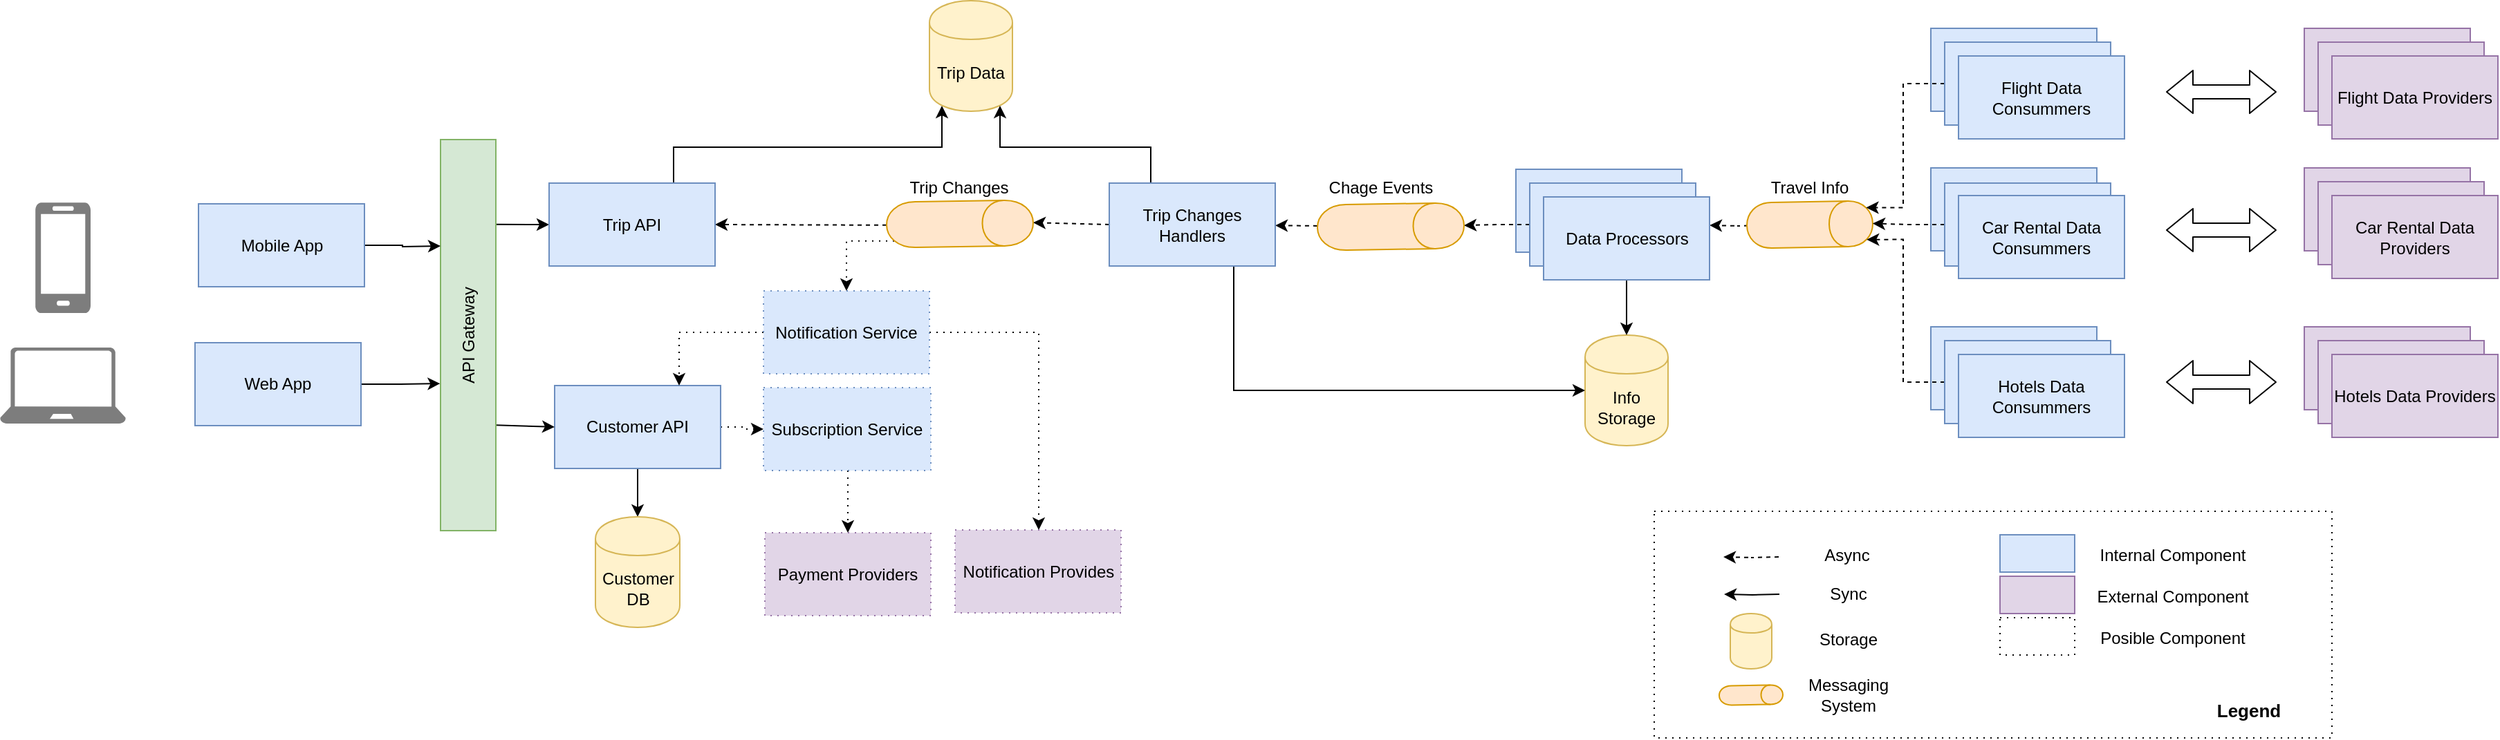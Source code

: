 <mxfile pages="1" version="11.2.4" type="github"><diagram id="xNXH8w6hd6gxe_-yVW4Q" name="Page-1"><mxGraphModel dx="1127" dy="653" grid="1" gridSize="10" guides="1" tooltips="1" connect="1" arrows="1" fold="1" page="1" pageScale="1" pageWidth="850" pageHeight="1100" math="0" shadow="0"><root><mxCell id="0"/><mxCell id="1" parent="0"/><mxCell id="ifQ66hsuGqBcpVfuYwg4-82" value="" style="rounded=0;whiteSpace=wrap;html=1;dashed=1;dashPattern=1 4;" vertex="1" parent="1"><mxGeometry x="1230" y="566" width="490" height="164" as="geometry"/></mxCell><mxCell id="ifQ66hsuGqBcpVfuYwg4-45" value="" style="endArrow=classic;html=1;exitX=0.5;exitY=1;exitDx=0;exitDy=0;entryX=1;entryY=0.5;entryDx=0;entryDy=0;dashed=1;" edge="1" parent="1" source="ifQ66hsuGqBcpVfuYwg4-40" target="t4FJQ2XaHqrF2Y2cfEET-6"><mxGeometry width="50" height="50" relative="1" as="geometry"><mxPoint x="568" y="358" as="sourcePoint"/><mxPoint x="528" y="358" as="targetPoint"/></mxGeometry></mxCell><mxCell id="ifQ66hsuGqBcpVfuYwg4-43" value="" style="endArrow=classic;html=1;dashed=1;entryX=0.5;entryY=0;entryDx=0;entryDy=0;exitX=0;exitY=0.5;exitDx=0;exitDy=0;" edge="1" parent="1" source="ifQ66hsuGqBcpVfuYwg4-33" target="ifQ66hsuGqBcpVfuYwg4-40"><mxGeometry width="50" height="50" relative="1" as="geometry"><mxPoint x="842" y="358" as="sourcePoint"/><mxPoint x="812" y="358" as="targetPoint"/></mxGeometry></mxCell><mxCell id="ifQ66hsuGqBcpVfuYwg4-38" style="edgeStyle=orthogonalEdgeStyle;rounded=0;orthogonalLoop=1;jettySize=auto;html=1;exitX=0.5;exitY=1;exitDx=0;exitDy=0;" edge="1" parent="1" source="t4FJQ2XaHqrF2Y2cfEET-1" target="t4FJQ2XaHqrF2Y2cfEET-10"><mxGeometry relative="1" as="geometry"><mxPoint x="624" y="760" as="targetPoint"/></mxGeometry></mxCell><mxCell id="ifQ66hsuGqBcpVfuYwg4-58" value="" style="edgeStyle=elbowEdgeStyle;rounded=0;orthogonalLoop=1;jettySize=auto;html=1;dashed=1;dashPattern=1 4;" edge="1" parent="1" source="t4FJQ2XaHqrF2Y2cfEET-1" target="ifQ66hsuGqBcpVfuYwg4-56"><mxGeometry relative="1" as="geometry"/></mxCell><mxCell id="t4FJQ2XaHqrF2Y2cfEET-1" value="Customer API" style="rounded=0;whiteSpace=wrap;html=1;movable=1;resizable=1;rotatable=1;deletable=1;editable=1;connectable=1;fillColor=#dae8fc;strokeColor=#6c8ebf;" parent="1" vertex="1"><mxGeometry x="435" y="475" width="120" height="60" as="geometry"/></mxCell><mxCell id="t4FJQ2XaHqrF2Y2cfEET-2" value="" style="whiteSpace=wrap;html=1;fillColor=#dae8fc;strokeColor=#6c8ebf;" parent="1" vertex="1"><mxGeometry x="1430" y="317.5" width="120" height="60" as="geometry"/></mxCell><mxCell id="ifQ66hsuGqBcpVfuYwg4-79" style="edgeStyle=elbowEdgeStyle;rounded=0;orthogonalLoop=1;jettySize=auto;elbow=vertical;html=1;exitX=0.992;exitY=0.217;exitDx=0;exitDy=0;exitPerimeter=0;" edge="1" parent="1" source="t4FJQ2XaHqrF2Y2cfEET-4" target="t4FJQ2XaHqrF2Y2cfEET-6"><mxGeometry relative="1" as="geometry"/></mxCell><mxCell id="ifQ66hsuGqBcpVfuYwg4-80" style="rounded=0;orthogonalLoop=1;jettySize=auto;elbow=vertical;html=1;exitX=0.992;exitY=0.73;exitDx=0;exitDy=0;entryX=0;entryY=0.5;entryDx=0;entryDy=0;exitPerimeter=0;" edge="1" parent="1" source="t4FJQ2XaHqrF2Y2cfEET-4" target="t4FJQ2XaHqrF2Y2cfEET-1"><mxGeometry relative="1" as="geometry"/></mxCell><mxCell id="t4FJQ2XaHqrF2Y2cfEET-4" value="API Gateway" style="whiteSpace=wrap;html=1;horizontal=0;fillColor=#d5e8d4;strokeColor=#82b366;" parent="1" vertex="1"><mxGeometry x="352.5" y="297" width="40" height="283" as="geometry"/></mxCell><mxCell id="ifQ66hsuGqBcpVfuYwg4-35" style="edgeStyle=orthogonalEdgeStyle;rounded=0;orthogonalLoop=1;jettySize=auto;html=1;exitX=0.75;exitY=0;exitDx=0;exitDy=0;entryX=0.15;entryY=0.95;entryDx=0;entryDy=0;entryPerimeter=0;" edge="1" parent="1" source="t4FJQ2XaHqrF2Y2cfEET-6" target="t4FJQ2XaHqrF2Y2cfEET-8"><mxGeometry relative="1" as="geometry"><mxPoint x="576" y="584" as="targetPoint"/></mxGeometry></mxCell><mxCell id="t4FJQ2XaHqrF2Y2cfEET-6" value="&lt;div&gt;Trip API&lt;/div&gt;" style="rounded=0;whiteSpace=wrap;html=1;movable=1;resizable=1;rotatable=1;deletable=1;editable=1;connectable=1;fillColor=#dae8fc;strokeColor=#6c8ebf;" parent="1" vertex="1"><mxGeometry x="431" y="328.5" width="120" height="60" as="geometry"/></mxCell><mxCell id="t4FJQ2XaHqrF2Y2cfEET-8" value="Trip Data" style="shape=cylinder;whiteSpace=wrap;html=1;boundedLbl=1;backgroundOutline=1;fillColor=#fff2cc;strokeColor=#d6b656;" parent="1" vertex="1"><mxGeometry x="706" y="196.5" width="60" height="80" as="geometry"/></mxCell><mxCell id="t4FJQ2XaHqrF2Y2cfEET-9" value="Info Storage" style="shape=cylinder;whiteSpace=wrap;html=1;boundedLbl=1;backgroundOutline=1;fillColor=#fff2cc;strokeColor=#d6b656;" parent="1" vertex="1"><mxGeometry x="1180" y="438.5" width="60" height="80" as="geometry"/></mxCell><mxCell id="t4FJQ2XaHqrF2Y2cfEET-10" value="&lt;div&gt;Customer&lt;/div&gt;&lt;div&gt;DB&lt;/div&gt;" style="shape=cylinder;whiteSpace=wrap;html=1;boundedLbl=1;backgroundOutline=1;fillColor=#fff2cc;strokeColor=#d6b656;" parent="1" vertex="1"><mxGeometry x="464.5" y="570" width="61" height="80" as="geometry"/></mxCell><mxCell id="ifQ66hsuGqBcpVfuYwg4-30" style="edgeStyle=orthogonalEdgeStyle;rounded=0;orthogonalLoop=1;jettySize=auto;html=1;dashed=1;" edge="1" parent="1"><mxGeometry relative="1" as="geometry"><mxPoint x="1310" y="359" as="sourcePoint"/><mxPoint x="1270" y="359" as="targetPoint"/></mxGeometry></mxCell><mxCell id="t4FJQ2XaHqrF2Y2cfEET-11" value="" style="shape=cylinder;whiteSpace=wrap;html=1;boundedLbl=1;backgroundOutline=1;rotation=89;fillColor=#ffe6cc;strokeColor=#d79b00;" parent="1" vertex="1"><mxGeometry x="1326" y="313.0" width="33" height="91" as="geometry"/></mxCell><mxCell id="t4FJQ2XaHqrF2Y2cfEET-12" value="Flight Providers" style="whiteSpace=wrap;html=1;fillColor=#dae8fc;strokeColor=#6c8ebf;" parent="1" vertex="1"><mxGeometry x="1430" y="216.5" width="120" height="60" as="geometry"/></mxCell><mxCell id="t4FJQ2XaHqrF2Y2cfEET-13" value="" style="whiteSpace=wrap;html=1;fillColor=#dae8fc;strokeColor=#6c8ebf;" parent="1" vertex="1"><mxGeometry x="1430" y="432.5" width="120" height="60" as="geometry"/></mxCell><mxCell id="t4FJQ2XaHqrF2Y2cfEET-17" value="" style="pointerEvents=1;shadow=0;dashed=0;html=1;strokeColor=none;labelPosition=center;verticalLabelPosition=bottom;verticalAlign=top;align=center;shape=mxgraph.azure.laptop;fillColor=#7D7D7D;" parent="1" vertex="1"><mxGeometry x="34" y="447.5" width="91" height="55" as="geometry"/></mxCell><mxCell id="t4FJQ2XaHqrF2Y2cfEET-18" value="" style="pointerEvents=1;shadow=0;dashed=0;html=1;strokeColor=none;labelPosition=center;verticalLabelPosition=bottom;verticalAlign=top;align=center;shape=mxgraph.azure.mobile;fillColor=#7D7D7D;" parent="1" vertex="1"><mxGeometry x="59.5" y="342.5" width="40" height="80" as="geometry"/></mxCell><mxCell id="ifQ66hsuGqBcpVfuYwg4-27" style="edgeStyle=orthogonalEdgeStyle;rounded=0;orthogonalLoop=1;jettySize=auto;html=1;exitX=0;exitY=0.5;exitDx=0;exitDy=0;entryX=0.15;entryY=0.05;entryDx=0;entryDy=0;entryPerimeter=0;dashed=1;" edge="1" parent="1" source="t4FJQ2XaHqrF2Y2cfEET-21" target="t4FJQ2XaHqrF2Y2cfEET-11"><mxGeometry relative="1" as="geometry"><Array as="points"><mxPoint x="1410" y="256"/><mxPoint x="1410" y="346"/></Array></mxGeometry></mxCell><mxCell id="t4FJQ2XaHqrF2Y2cfEET-21" value="Flight Providers" style="whiteSpace=wrap;html=1;fillColor=#dae8fc;strokeColor=#6c8ebf;" parent="1" vertex="1"><mxGeometry x="1440" y="226.5" width="120" height="60" as="geometry"/></mxCell><mxCell id="t4FJQ2XaHqrF2Y2cfEET-22" value="Flight Data Consummers" style="whiteSpace=wrap;html=1;fillColor=#dae8fc;strokeColor=#6c8ebf;" parent="1" vertex="1"><mxGeometry x="1450" y="236.5" width="120" height="60" as="geometry"/></mxCell><mxCell id="ifQ66hsuGqBcpVfuYwg4-28" style="edgeStyle=orthogonalEdgeStyle;rounded=0;orthogonalLoop=1;jettySize=auto;html=1;exitX=0;exitY=0.5;exitDx=0;exitDy=0;entryX=0.5;entryY=0;entryDx=0;entryDy=0;dashed=1;" edge="1" parent="1" source="t4FJQ2XaHqrF2Y2cfEET-23" target="t4FJQ2XaHqrF2Y2cfEET-11"><mxGeometry relative="1" as="geometry"/></mxCell><mxCell id="t4FJQ2XaHqrF2Y2cfEET-23" value="" style="whiteSpace=wrap;html=1;fillColor=#dae8fc;strokeColor=#6c8ebf;" parent="1" vertex="1"><mxGeometry x="1440" y="328.5" width="120" height="60" as="geometry"/></mxCell><mxCell id="t4FJQ2XaHqrF2Y2cfEET-24" value="Car Rental Data Consummers" style="whiteSpace=wrap;html=1;fillColor=#dae8fc;strokeColor=#6c8ebf;" parent="1" vertex="1"><mxGeometry x="1450" y="337.5" width="120" height="60" as="geometry"/></mxCell><mxCell id="ifQ66hsuGqBcpVfuYwg4-29" style="edgeStyle=orthogonalEdgeStyle;rounded=0;orthogonalLoop=1;jettySize=auto;html=1;exitX=0;exitY=0.5;exitDx=0;exitDy=0;entryX=0.85;entryY=0.05;entryDx=0;entryDy=0;entryPerimeter=0;dashed=1;" edge="1" parent="1" source="t4FJQ2XaHqrF2Y2cfEET-25" target="t4FJQ2XaHqrF2Y2cfEET-11"><mxGeometry relative="1" as="geometry"><mxPoint x="1410" y="370" as="targetPoint"/><Array as="points"><mxPoint x="1410" y="472"/><mxPoint x="1410" y="370"/></Array></mxGeometry></mxCell><mxCell id="t4FJQ2XaHqrF2Y2cfEET-25" value="" style="whiteSpace=wrap;html=1;fillColor=#dae8fc;strokeColor=#6c8ebf;" parent="1" vertex="1"><mxGeometry x="1440" y="442.5" width="120" height="60" as="geometry"/></mxCell><mxCell id="t4FJQ2XaHqrF2Y2cfEET-26" value="Hotels Data Consummers" style="whiteSpace=wrap;html=1;fillColor=#dae8fc;strokeColor=#6c8ebf;" parent="1" vertex="1"><mxGeometry x="1450" y="452.5" width="120" height="60" as="geometry"/></mxCell><mxCell id="ifQ66hsuGqBcpVfuYwg4-1" value="" style="shape=flexArrow;endArrow=classic;startArrow=classic;html=1;" edge="1" parent="1"><mxGeometry width="50" height="50" relative="1" as="geometry"><mxPoint x="1600" y="262.5" as="sourcePoint"/><mxPoint x="1680" y="262.5" as="targetPoint"/></mxGeometry></mxCell><mxCell id="ifQ66hsuGqBcpVfuYwg4-5" value="" style="whiteSpace=wrap;html=1;fillColor=#e1d5e7;strokeColor=#9673a6;" vertex="1" parent="1"><mxGeometry x="1700" y="317.5" width="120" height="60" as="geometry"/></mxCell><mxCell id="ifQ66hsuGqBcpVfuYwg4-6" value="Flight Providers" style="whiteSpace=wrap;html=1;fillColor=#e1d5e7;strokeColor=#9673a6;" vertex="1" parent="1"><mxGeometry x="1700" y="216.5" width="120" height="60" as="geometry"/></mxCell><mxCell id="ifQ66hsuGqBcpVfuYwg4-7" value="" style="whiteSpace=wrap;html=1;fillColor=#e1d5e7;strokeColor=#9673a6;" vertex="1" parent="1"><mxGeometry x="1700" y="432.5" width="120" height="60" as="geometry"/></mxCell><mxCell id="ifQ66hsuGqBcpVfuYwg4-8" value="Flight Providers" style="whiteSpace=wrap;html=1;fillColor=#e1d5e7;strokeColor=#9673a6;" vertex="1" parent="1"><mxGeometry x="1710" y="226.5" width="120" height="60" as="geometry"/></mxCell><mxCell id="ifQ66hsuGqBcpVfuYwg4-9" value="Flight Data Providers" style="whiteSpace=wrap;html=1;fillColor=#e1d5e7;strokeColor=#9673a6;" vertex="1" parent="1"><mxGeometry x="1720" y="236.5" width="120" height="60" as="geometry"/></mxCell><mxCell id="ifQ66hsuGqBcpVfuYwg4-10" value="" style="whiteSpace=wrap;html=1;fillColor=#e1d5e7;strokeColor=#9673a6;" vertex="1" parent="1"><mxGeometry x="1710" y="327.5" width="120" height="60" as="geometry"/></mxCell><mxCell id="ifQ66hsuGqBcpVfuYwg4-11" value="Car Rental Data Providers" style="whiteSpace=wrap;html=1;fillColor=#e1d5e7;strokeColor=#9673a6;" vertex="1" parent="1"><mxGeometry x="1720" y="337.5" width="120" height="60" as="geometry"/></mxCell><mxCell id="ifQ66hsuGqBcpVfuYwg4-12" value="" style="whiteSpace=wrap;html=1;fillColor=#e1d5e7;strokeColor=#9673a6;" vertex="1" parent="1"><mxGeometry x="1710" y="442.5" width="120" height="60" as="geometry"/></mxCell><mxCell id="ifQ66hsuGqBcpVfuYwg4-13" value="Hotels Data Providers" style="whiteSpace=wrap;html=1;fillColor=#e1d5e7;strokeColor=#9673a6;" vertex="1" parent="1"><mxGeometry x="1720" y="452.5" width="120" height="60" as="geometry"/></mxCell><mxCell id="ifQ66hsuGqBcpVfuYwg4-14" value="" style="shape=flexArrow;endArrow=classic;startArrow=classic;html=1;" edge="1" parent="1"><mxGeometry width="50" height="50" relative="1" as="geometry"><mxPoint x="1600" y="362.5" as="sourcePoint"/><mxPoint x="1680" y="362.5" as="targetPoint"/></mxGeometry></mxCell><mxCell id="ifQ66hsuGqBcpVfuYwg4-15" value="" style="shape=flexArrow;endArrow=classic;startArrow=classic;html=1;" edge="1" parent="1"><mxGeometry width="50" height="50" relative="1" as="geometry"><mxPoint x="1600" y="472.5" as="sourcePoint"/><mxPoint x="1680" y="472.5" as="targetPoint"/></mxGeometry></mxCell><mxCell id="ifQ66hsuGqBcpVfuYwg4-16" value="Flight Providers" style="whiteSpace=wrap;html=1;fillColor=#dae8fc;strokeColor=#6c8ebf;" vertex="1" parent="1"><mxGeometry x="1130" y="318.5" width="120" height="60" as="geometry"/></mxCell><mxCell id="ifQ66hsuGqBcpVfuYwg4-32" style="edgeStyle=orthogonalEdgeStyle;rounded=0;orthogonalLoop=1;jettySize=auto;html=1;exitX=0;exitY=0.5;exitDx=0;exitDy=0;entryX=0.5;entryY=0;entryDx=0;entryDy=0;dashed=1;" edge="1" parent="1" source="ifQ66hsuGqBcpVfuYwg4-17" target="ifQ66hsuGqBcpVfuYwg4-31"><mxGeometry relative="1" as="geometry"/></mxCell><mxCell id="ifQ66hsuGqBcpVfuYwg4-17" value="Flight Providers" style="whiteSpace=wrap;html=1;fillColor=#dae8fc;strokeColor=#6c8ebf;" vertex="1" parent="1"><mxGeometry x="1140" y="328.5" width="120" height="60" as="geometry"/></mxCell><mxCell id="ifQ66hsuGqBcpVfuYwg4-26" style="edgeStyle=orthogonalEdgeStyle;rounded=0;orthogonalLoop=1;jettySize=auto;html=1;exitX=0.5;exitY=1;exitDx=0;exitDy=0;" edge="1" parent="1" source="ifQ66hsuGqBcpVfuYwg4-18" target="t4FJQ2XaHqrF2Y2cfEET-9"><mxGeometry relative="1" as="geometry"/></mxCell><mxCell id="ifQ66hsuGqBcpVfuYwg4-18" value="Data Processors" style="html=1;fillColor=#dae8fc;strokeColor=#6c8ebf;" vertex="1" parent="1"><mxGeometry x="1150" y="338.5" width="120" height="60" as="geometry"/></mxCell><mxCell id="ifQ66hsuGqBcpVfuYwg4-23" style="edgeStyle=orthogonalEdgeStyle;rounded=0;orthogonalLoop=1;jettySize=auto;html=1;exitX=1;exitY=0.5;exitDx=0;exitDy=0;entryX=-0.008;entryY=0.624;entryDx=0;entryDy=0;entryPerimeter=0;" edge="1" parent="1" source="ifQ66hsuGqBcpVfuYwg4-19" target="t4FJQ2XaHqrF2Y2cfEET-4"><mxGeometry relative="1" as="geometry"/></mxCell><mxCell id="ifQ66hsuGqBcpVfuYwg4-19" value="Web App" style="rounded=0;whiteSpace=wrap;html=1;movable=1;resizable=1;rotatable=1;deletable=1;editable=1;connectable=1;fillColor=#dae8fc;strokeColor=#6c8ebf;" vertex="1" parent="1"><mxGeometry x="175" y="444" width="120" height="60" as="geometry"/></mxCell><mxCell id="ifQ66hsuGqBcpVfuYwg4-22" style="edgeStyle=orthogonalEdgeStyle;rounded=0;orthogonalLoop=1;jettySize=auto;html=1;exitX=1;exitY=0.5;exitDx=0;exitDy=0;" edge="1" parent="1" source="ifQ66hsuGqBcpVfuYwg4-20"><mxGeometry relative="1" as="geometry"><mxPoint x="352.5" y="374" as="targetPoint"/></mxGeometry></mxCell><mxCell id="ifQ66hsuGqBcpVfuYwg4-20" value="Mobile App" style="rounded=0;whiteSpace=wrap;html=1;movable=1;resizable=1;rotatable=1;deletable=1;editable=1;connectable=1;fillColor=#dae8fc;strokeColor=#6c8ebf;" vertex="1" parent="1"><mxGeometry x="177.5" y="343.5" width="120" height="60" as="geometry"/></mxCell><mxCell id="ifQ66hsuGqBcpVfuYwg4-51" value="" style="edgeStyle=none;rounded=0;orthogonalLoop=1;jettySize=auto;html=1;dashed=1;" edge="1" parent="1" source="ifQ66hsuGqBcpVfuYwg4-31" target="ifQ66hsuGqBcpVfuYwg4-33"><mxGeometry relative="1" as="geometry"/></mxCell><mxCell id="ifQ66hsuGqBcpVfuYwg4-31" value="" style="shape=cylinder;whiteSpace=wrap;html=1;boundedLbl=1;backgroundOutline=1;rotation=89;fillColor=#ffe6cc;strokeColor=#d79b00;" vertex="1" parent="1"><mxGeometry x="1023" y="307" width="33" height="106" as="geometry"/></mxCell><mxCell id="ifQ66hsuGqBcpVfuYwg4-34" style="edgeStyle=orthogonalEdgeStyle;rounded=0;orthogonalLoop=1;jettySize=auto;html=1;exitX=0.25;exitY=0;exitDx=0;exitDy=0;entryX=0.85;entryY=0.95;entryDx=0;entryDy=0;entryPerimeter=0;" edge="1" parent="1" source="ifQ66hsuGqBcpVfuYwg4-33" target="t4FJQ2XaHqrF2Y2cfEET-8"><mxGeometry relative="1" as="geometry"><mxPoint x="776" y="591" as="targetPoint"/></mxGeometry></mxCell><mxCell id="ifQ66hsuGqBcpVfuYwg4-37" style="edgeStyle=orthogonalEdgeStyle;rounded=0;orthogonalLoop=1;jettySize=auto;html=1;exitX=0.75;exitY=1;exitDx=0;exitDy=0;entryX=0;entryY=0.5;entryDx=0;entryDy=0;" edge="1" parent="1" source="ifQ66hsuGqBcpVfuYwg4-33" target="t4FJQ2XaHqrF2Y2cfEET-9"><mxGeometry relative="1" as="geometry"/></mxCell><mxCell id="ifQ66hsuGqBcpVfuYwg4-33" value="Trip Changes Handlers" style="rounded=0;whiteSpace=wrap;html=1;movable=1;resizable=1;rotatable=1;deletable=1;editable=1;connectable=1;fillColor=#dae8fc;strokeColor=#6c8ebf;" vertex="1" parent="1"><mxGeometry x="836" y="328.5" width="120" height="60" as="geometry"/></mxCell><mxCell id="ifQ66hsuGqBcpVfuYwg4-39" value="&lt;div&gt;Chage Events&lt;br&gt;&lt;/div&gt;" style="text;html=1;strokeColor=none;fillColor=none;align=center;verticalAlign=middle;whiteSpace=wrap;rounded=0;dashed=1;" vertex="1" parent="1"><mxGeometry x="986" y="322" width="93" height="20" as="geometry"/></mxCell><mxCell id="ifQ66hsuGqBcpVfuYwg4-54" style="edgeStyle=elbowEdgeStyle;rounded=0;orthogonalLoop=1;jettySize=auto;html=1;exitX=0.85;exitY=0.95;exitDx=0;exitDy=0;exitPerimeter=0;entryX=0.5;entryY=0;entryDx=0;entryDy=0;dashed=1;dashPattern=1 4;" edge="1" parent="1" source="ifQ66hsuGqBcpVfuYwg4-40" target="ifQ66hsuGqBcpVfuYwg4-48"><mxGeometry relative="1" as="geometry"><Array as="points"><mxPoint x="646" y="390"/></Array></mxGeometry></mxCell><mxCell id="ifQ66hsuGqBcpVfuYwg4-40" value="" style="shape=cylinder;whiteSpace=wrap;html=1;boundedLbl=1;backgroundOutline=1;rotation=89;fillColor=#ffe6cc;strokeColor=#d79b00;" vertex="1" parent="1"><mxGeometry x="711.5" y="305" width="33" height="106" as="geometry"/></mxCell><mxCell id="ifQ66hsuGqBcpVfuYwg4-46" value="Trip Changes" style="text;html=1;strokeColor=none;fillColor=none;align=center;verticalAlign=middle;whiteSpace=wrap;rounded=0;dashed=1;" vertex="1" parent="1"><mxGeometry x="681" y="322" width="93" height="20" as="geometry"/></mxCell><mxCell id="ifQ66hsuGqBcpVfuYwg4-53" value="" style="edgeStyle=elbowEdgeStyle;rounded=0;orthogonalLoop=1;jettySize=auto;html=1;dashed=1;dashPattern=1 4;entryX=0.5;entryY=0;entryDx=0;entryDy=0;" edge="1" parent="1" source="ifQ66hsuGqBcpVfuYwg4-48" target="ifQ66hsuGqBcpVfuYwg4-52"><mxGeometry relative="1" as="geometry"><Array as="points"><mxPoint x="785" y="510"/></Array></mxGeometry></mxCell><mxCell id="ifQ66hsuGqBcpVfuYwg4-61" style="edgeStyle=elbowEdgeStyle;rounded=0;orthogonalLoop=1;jettySize=auto;html=1;exitX=0;exitY=0.5;exitDx=0;exitDy=0;dashed=1;dashPattern=1 4;entryX=0.75;entryY=0;entryDx=0;entryDy=0;" edge="1" parent="1" source="ifQ66hsuGqBcpVfuYwg4-48" target="t4FJQ2XaHqrF2Y2cfEET-1"><mxGeometry relative="1" as="geometry"><mxPoint x="350" y="436" as="targetPoint"/><Array as="points"><mxPoint x="525" y="460"/></Array></mxGeometry></mxCell><mxCell id="ifQ66hsuGqBcpVfuYwg4-48" value="Notification Service" style="rounded=0;whiteSpace=wrap;html=1;movable=1;resizable=1;rotatable=1;deletable=1;editable=1;connectable=1;dashed=1;dashPattern=1 4;fillColor=#dae8fc;strokeColor=#6c8ebf;" vertex="1" parent="1"><mxGeometry x="586" y="406.5" width="120" height="60" as="geometry"/></mxCell><mxCell id="ifQ66hsuGqBcpVfuYwg4-52" value="Notification Provides" style="rounded=0;whiteSpace=wrap;html=1;dashed=1;fillColor=#e1d5e7;strokeColor=#9673a6;dashPattern=1 4;" vertex="1" parent="1"><mxGeometry x="724.5" y="579.5" width="120" height="60" as="geometry"/></mxCell><mxCell id="ifQ66hsuGqBcpVfuYwg4-55" value="Travel Info" style="text;html=1;strokeColor=none;fillColor=none;align=center;verticalAlign=middle;whiteSpace=wrap;rounded=0;dashed=1;" vertex="1" parent="1"><mxGeometry x="1296" y="322" width="93" height="20" as="geometry"/></mxCell><mxCell id="ifQ66hsuGqBcpVfuYwg4-59" value="" style="edgeStyle=elbowEdgeStyle;rounded=0;orthogonalLoop=1;jettySize=auto;html=1;dashed=1;dashPattern=1 4;" edge="1" parent="1" source="ifQ66hsuGqBcpVfuYwg4-56" target="ifQ66hsuGqBcpVfuYwg4-57"><mxGeometry relative="1" as="geometry"/></mxCell><mxCell id="ifQ66hsuGqBcpVfuYwg4-56" value="Subscription Service" style="rounded=0;whiteSpace=wrap;html=1;movable=1;resizable=1;rotatable=1;deletable=1;editable=1;connectable=1;dashed=1;dashPattern=1 4;fillColor=#dae8fc;strokeColor=#6c8ebf;" vertex="1" parent="1"><mxGeometry x="586" y="476.5" width="121" height="60" as="geometry"/></mxCell><mxCell id="ifQ66hsuGqBcpVfuYwg4-57" value="Payment Providers" style="rounded=0;whiteSpace=wrap;html=1;dashed=1;fillColor=#e1d5e7;strokeColor=#9673a6;dashPattern=1 4;" vertex="1" parent="1"><mxGeometry x="587" y="581.5" width="120" height="60" as="geometry"/></mxCell><mxCell id="ifQ66hsuGqBcpVfuYwg4-62" style="edgeStyle=orthogonalEdgeStyle;rounded=0;orthogonalLoop=1;jettySize=auto;html=1;dashed=1;" edge="1" parent="1"><mxGeometry relative="1" as="geometry"><mxPoint x="1320" y="599.0" as="sourcePoint"/><mxPoint x="1280" y="599.0" as="targetPoint"/></mxGeometry></mxCell><mxCell id="ifQ66hsuGqBcpVfuYwg4-63" value="Async" style="text;html=1;strokeColor=none;fillColor=none;align=center;verticalAlign=middle;whiteSpace=wrap;rounded=0;dashed=1;" vertex="1" parent="1"><mxGeometry x="1330" y="583" width="79" height="30" as="geometry"/></mxCell><mxCell id="ifQ66hsuGqBcpVfuYwg4-64" style="edgeStyle=orthogonalEdgeStyle;rounded=0;orthogonalLoop=1;jettySize=auto;html=1;" edge="1" parent="1"><mxGeometry relative="1" as="geometry"><mxPoint x="1320.5" y="626" as="sourcePoint"/><mxPoint x="1280.5" y="626" as="targetPoint"/></mxGeometry></mxCell><mxCell id="ifQ66hsuGqBcpVfuYwg4-65" value="Storage" style="text;html=1;strokeColor=none;fillColor=none;align=center;verticalAlign=middle;whiteSpace=wrap;rounded=0;dashed=1;" vertex="1" parent="1"><mxGeometry x="1330.5" y="644" width="79" height="30" as="geometry"/></mxCell><mxCell id="ifQ66hsuGqBcpVfuYwg4-66" value="" style="shape=cylinder;whiteSpace=wrap;html=1;boundedLbl=1;backgroundOutline=1;fillColor=#fff2cc;strokeColor=#d6b656;" vertex="1" parent="1"><mxGeometry x="1285" y="640" width="30" height="40" as="geometry"/></mxCell><mxCell id="ifQ66hsuGqBcpVfuYwg4-67" value="Sync" style="text;html=1;strokeColor=none;fillColor=none;align=center;verticalAlign=middle;whiteSpace=wrap;rounded=0;dashed=1;" vertex="1" parent="1"><mxGeometry x="1330.5" y="611" width="79" height="30" as="geometry"/></mxCell><mxCell id="ifQ66hsuGqBcpVfuYwg4-68" value="" style="whiteSpace=wrap;html=1;fillColor=#dae8fc;strokeColor=#6c8ebf;" vertex="1" parent="1"><mxGeometry x="1480" y="583" width="54" height="27" as="geometry"/></mxCell><mxCell id="ifQ66hsuGqBcpVfuYwg4-69" value="Internal Component" style="text;html=1;strokeColor=none;fillColor=none;align=center;verticalAlign=middle;whiteSpace=wrap;rounded=0;dashed=1;" vertex="1" parent="1"><mxGeometry x="1540" y="583" width="130" height="30" as="geometry"/></mxCell><mxCell id="ifQ66hsuGqBcpVfuYwg4-70" value="" style="whiteSpace=wrap;html=1;fillColor=#e1d5e7;strokeColor=#9673a6;" vertex="1" parent="1"><mxGeometry x="1480" y="613" width="54" height="27" as="geometry"/></mxCell><mxCell id="ifQ66hsuGqBcpVfuYwg4-71" value="External Component" style="text;html=1;strokeColor=none;fillColor=none;align=center;verticalAlign=middle;whiteSpace=wrap;rounded=0;dashed=1;" vertex="1" parent="1"><mxGeometry x="1540" y="613" width="130" height="30" as="geometry"/></mxCell><mxCell id="ifQ66hsuGqBcpVfuYwg4-72" value="" style="whiteSpace=wrap;html=1;dashed=1;dashPattern=1 4;" vertex="1" parent="1"><mxGeometry x="1480" y="643" width="54" height="27" as="geometry"/></mxCell><mxCell id="ifQ66hsuGqBcpVfuYwg4-73" value="Posible Component" style="text;html=1;strokeColor=none;fillColor=none;align=center;verticalAlign=middle;whiteSpace=wrap;rounded=0;dashed=1;" vertex="1" parent="1"><mxGeometry x="1540" y="643" width="130" height="30" as="geometry"/></mxCell><mxCell id="ifQ66hsuGqBcpVfuYwg4-74" value="" style="shape=cylinder;whiteSpace=wrap;html=1;boundedLbl=1;backgroundOutline=1;rotation=89;fillColor=#ffe6cc;strokeColor=#d79b00;" vertex="1" parent="1"><mxGeometry x="1293" y="676" width="14" height="46" as="geometry"/></mxCell><mxCell id="ifQ66hsuGqBcpVfuYwg4-76" value="Messaging System" style="text;html=1;strokeColor=none;fillColor=none;align=center;verticalAlign=middle;whiteSpace=wrap;rounded=0;dashed=1;" vertex="1" parent="1"><mxGeometry x="1330.5" y="684" width="79" height="30" as="geometry"/></mxCell><mxCell id="ifQ66hsuGqBcpVfuYwg4-81" value="Legend" style="text;html=1;strokeColor=none;fillColor=none;align=center;verticalAlign=middle;whiteSpace=wrap;rounded=0;dashed=1;dashPattern=1 4;fontStyle=1;fontSize=13;" vertex="1" parent="1"><mxGeometry x="1619.5" y="699" width="80" height="21" as="geometry"/></mxCell></root></mxGraphModel></diagram></mxfile>